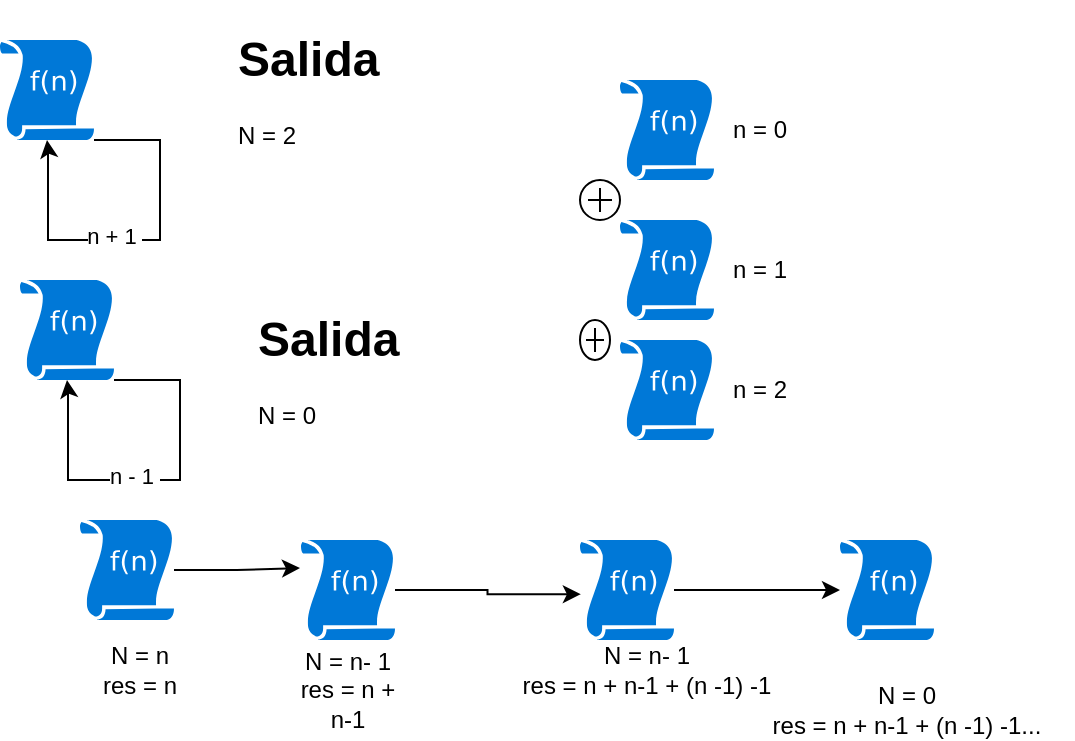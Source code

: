 <mxfile version="20.8.11" type="device"><diagram name="Página-1" id="SGlac0f4SMhlN8Rmogyw"><mxGraphModel dx="689" dy="260" grid="1" gridSize="10" guides="1" tooltips="1" connect="1" arrows="1" fold="1" page="1" pageScale="1" pageWidth="827" pageHeight="1169" math="0" shadow="0"><root><mxCell id="0"/><mxCell id="1" parent="0"/><mxCell id="q6-UtS63Y14amdUR8L6q-2" style="edgeStyle=orthogonalEdgeStyle;rounded=0;orthogonalLoop=1;jettySize=auto;html=1;entryX=0.5;entryY=1;entryDx=0;entryDy=0;entryPerimeter=0;" edge="1" parent="1" source="q6-UtS63Y14amdUR8L6q-1" target="q6-UtS63Y14amdUR8L6q-1"><mxGeometry relative="1" as="geometry"><mxPoint x="410" y="175" as="targetPoint"/><Array as="points"><mxPoint x="280" y="130"/><mxPoint x="280" y="180"/><mxPoint x="224" y="180"/><mxPoint x="224" y="134"/><mxPoint x="224" y="134"/></Array></mxGeometry></mxCell><mxCell id="q6-UtS63Y14amdUR8L6q-3" value="n + 1&amp;nbsp;" style="edgeLabel;html=1;align=center;verticalAlign=middle;resizable=0;points=[];" vertex="1" connectable="0" parent="q6-UtS63Y14amdUR8L6q-2"><mxGeometry x="0.126" y="-2" relative="1" as="geometry"><mxPoint as="offset"/></mxGeometry></mxCell><mxCell id="q6-UtS63Y14amdUR8L6q-1" value="" style="sketch=0;aspect=fixed;pointerEvents=1;shadow=0;dashed=0;html=1;strokeColor=none;labelPosition=center;verticalLabelPosition=bottom;verticalAlign=top;align=center;shape=mxgraph.mscae.enterprise.udf_function;fillColor=#0078D7;" vertex="1" parent="1"><mxGeometry x="200" y="80" width="47" height="50" as="geometry"/></mxCell><mxCell id="q6-UtS63Y14amdUR8L6q-4" value="&lt;h1&gt;&lt;span style=&quot;background-color: initial;&quot;&gt;Salida&lt;/span&gt;&lt;br&gt;&lt;/h1&gt;&lt;div&gt;N = 2&lt;/div&gt;" style="text;html=1;strokeColor=none;fillColor=none;spacing=5;spacingTop=-20;whiteSpace=wrap;overflow=hidden;rounded=0;" vertex="1" parent="1"><mxGeometry x="314" y="70" width="100" height="70" as="geometry"/></mxCell><mxCell id="q6-UtS63Y14amdUR8L6q-6" value="" style="sketch=0;aspect=fixed;pointerEvents=1;shadow=0;dashed=0;html=1;strokeColor=none;labelPosition=center;verticalLabelPosition=bottom;verticalAlign=top;align=center;shape=mxgraph.mscae.enterprise.udf_function;fillColor=#0078D7;" vertex="1" parent="1"><mxGeometry x="510" y="100" width="47" height="50" as="geometry"/></mxCell><mxCell id="q6-UtS63Y14amdUR8L6q-7" value="n = 0" style="text;html=1;strokeColor=none;fillColor=none;align=center;verticalAlign=middle;whiteSpace=wrap;rounded=0;" vertex="1" parent="1"><mxGeometry x="550" y="110" width="60" height="30" as="geometry"/></mxCell><mxCell id="q6-UtS63Y14amdUR8L6q-8" value="" style="sketch=0;aspect=fixed;pointerEvents=1;shadow=0;dashed=0;html=1;strokeColor=none;labelPosition=center;verticalLabelPosition=bottom;verticalAlign=top;align=center;shape=mxgraph.mscae.enterprise.udf_function;fillColor=#0078D7;" vertex="1" parent="1"><mxGeometry x="510" y="170" width="47" height="50" as="geometry"/></mxCell><mxCell id="q6-UtS63Y14amdUR8L6q-9" value="n = 1" style="text;html=1;strokeColor=none;fillColor=none;align=center;verticalAlign=middle;whiteSpace=wrap;rounded=0;" vertex="1" parent="1"><mxGeometry x="550" y="180" width="60" height="30" as="geometry"/></mxCell><mxCell id="q6-UtS63Y14amdUR8L6q-10" value="" style="sketch=0;aspect=fixed;pointerEvents=1;shadow=0;dashed=0;html=1;strokeColor=none;labelPosition=center;verticalLabelPosition=bottom;verticalAlign=top;align=center;shape=mxgraph.mscae.enterprise.udf_function;fillColor=#0078D7;" vertex="1" parent="1"><mxGeometry x="510" y="230" width="47" height="50" as="geometry"/></mxCell><mxCell id="q6-UtS63Y14amdUR8L6q-11" value="n = 2" style="text;html=1;strokeColor=none;fillColor=none;align=center;verticalAlign=middle;whiteSpace=wrap;rounded=0;" vertex="1" parent="1"><mxGeometry x="550" y="240" width="60" height="30" as="geometry"/></mxCell><mxCell id="q6-UtS63Y14amdUR8L6q-13" value="" style="verticalLabelPosition=bottom;shadow=0;dashed=0;align=center;html=1;verticalAlign=top;shape=mxgraph.electrical.abstract.summation_point;" vertex="1" parent="1"><mxGeometry x="490" y="150" width="20" height="20" as="geometry"/></mxCell><mxCell id="q6-UtS63Y14amdUR8L6q-14" value="" style="verticalLabelPosition=bottom;shadow=0;dashed=0;align=center;html=1;verticalAlign=top;shape=mxgraph.electrical.abstract.summation_point;" vertex="1" parent="1"><mxGeometry x="490" y="220" width="15" height="20" as="geometry"/></mxCell><mxCell id="q6-UtS63Y14amdUR8L6q-16" style="edgeStyle=orthogonalEdgeStyle;rounded=0;orthogonalLoop=1;jettySize=auto;html=1;entryX=0.5;entryY=1;entryDx=0;entryDy=0;entryPerimeter=0;" edge="1" source="q6-UtS63Y14amdUR8L6q-18" target="q6-UtS63Y14amdUR8L6q-18" parent="1"><mxGeometry relative="1" as="geometry"><mxPoint x="420" y="295" as="targetPoint"/><Array as="points"><mxPoint x="290" y="250"/><mxPoint x="290" y="300"/><mxPoint x="234" y="300"/><mxPoint x="234" y="254"/><mxPoint x="234" y="254"/></Array></mxGeometry></mxCell><mxCell id="q6-UtS63Y14amdUR8L6q-17" value="n - 1&amp;nbsp;" style="edgeLabel;html=1;align=center;verticalAlign=middle;resizable=0;points=[];" vertex="1" connectable="0" parent="q6-UtS63Y14amdUR8L6q-16"><mxGeometry x="0.126" y="-2" relative="1" as="geometry"><mxPoint as="offset"/></mxGeometry></mxCell><mxCell id="q6-UtS63Y14amdUR8L6q-18" value="" style="sketch=0;aspect=fixed;pointerEvents=1;shadow=0;dashed=0;html=1;strokeColor=none;labelPosition=center;verticalLabelPosition=bottom;verticalAlign=top;align=center;shape=mxgraph.mscae.enterprise.udf_function;fillColor=#0078D7;" vertex="1" parent="1"><mxGeometry x="210" y="200" width="47" height="50" as="geometry"/></mxCell><mxCell id="q6-UtS63Y14amdUR8L6q-19" value="&lt;h1&gt;&lt;span style=&quot;background-color: initial;&quot;&gt;Salida&lt;/span&gt;&lt;br&gt;&lt;/h1&gt;&lt;div&gt;N = 0&lt;/div&gt;" style="text;html=1;strokeColor=none;fillColor=none;spacing=5;spacingTop=-20;whiteSpace=wrap;overflow=hidden;rounded=0;" vertex="1" parent="1"><mxGeometry x="324" y="210" width="100" height="70" as="geometry"/></mxCell><mxCell id="q6-UtS63Y14amdUR8L6q-24" style="edgeStyle=orthogonalEdgeStyle;rounded=0;orthogonalLoop=1;jettySize=auto;html=1;" edge="1" parent="1" source="q6-UtS63Y14amdUR8L6q-20"><mxGeometry relative="1" as="geometry"><mxPoint x="350" y="344" as="targetPoint"/></mxGeometry></mxCell><mxCell id="q6-UtS63Y14amdUR8L6q-20" value="" style="sketch=0;aspect=fixed;pointerEvents=1;shadow=0;dashed=0;html=1;strokeColor=none;labelPosition=center;verticalLabelPosition=bottom;verticalAlign=top;align=center;shape=mxgraph.mscae.enterprise.udf_function;fillColor=#0078D7;" vertex="1" parent="1"><mxGeometry x="240" y="320" width="47" height="50" as="geometry"/></mxCell><mxCell id="q6-UtS63Y14amdUR8L6q-21" value="N = n&lt;br&gt;res = n" style="text;html=1;strokeColor=none;fillColor=none;align=center;verticalAlign=middle;whiteSpace=wrap;rounded=0;" vertex="1" parent="1"><mxGeometry x="240" y="380" width="60" height="30" as="geometry"/></mxCell><mxCell id="q6-UtS63Y14amdUR8L6q-25" style="edgeStyle=orthogonalEdgeStyle;rounded=0;orthogonalLoop=1;jettySize=auto;html=1;entryX=0.009;entryY=0.542;entryDx=0;entryDy=0;entryPerimeter=0;" edge="1" parent="1" source="q6-UtS63Y14amdUR8L6q-22" target="q6-UtS63Y14amdUR8L6q-26"><mxGeometry relative="1" as="geometry"><mxPoint x="480" y="355" as="targetPoint"/></mxGeometry></mxCell><mxCell id="q6-UtS63Y14amdUR8L6q-22" value="" style="sketch=0;aspect=fixed;pointerEvents=1;shadow=0;dashed=0;html=1;strokeColor=none;labelPosition=center;verticalLabelPosition=bottom;verticalAlign=top;align=center;shape=mxgraph.mscae.enterprise.udf_function;fillColor=#0078D7;" vertex="1" parent="1"><mxGeometry x="350.5" y="330" width="47" height="50" as="geometry"/></mxCell><mxCell id="q6-UtS63Y14amdUR8L6q-23" value="N = n- 1&lt;br&gt;res = n + n-1" style="text;html=1;strokeColor=none;fillColor=none;align=center;verticalAlign=middle;whiteSpace=wrap;rounded=0;" vertex="1" parent="1"><mxGeometry x="344" y="390" width="60" height="30" as="geometry"/></mxCell><mxCell id="q6-UtS63Y14amdUR8L6q-29" style="edgeStyle=orthogonalEdgeStyle;rounded=0;orthogonalLoop=1;jettySize=auto;html=1;" edge="1" parent="1" source="q6-UtS63Y14amdUR8L6q-26"><mxGeometry relative="1" as="geometry"><mxPoint x="620" y="355" as="targetPoint"/></mxGeometry></mxCell><mxCell id="q6-UtS63Y14amdUR8L6q-26" value="" style="sketch=0;aspect=fixed;pointerEvents=1;shadow=0;dashed=0;html=1;strokeColor=none;labelPosition=center;verticalLabelPosition=bottom;verticalAlign=top;align=center;shape=mxgraph.mscae.enterprise.udf_function;fillColor=#0078D7;" vertex="1" parent="1"><mxGeometry x="490" y="330" width="47" height="50" as="geometry"/></mxCell><mxCell id="q6-UtS63Y14amdUR8L6q-28" value="N = n- 1&lt;br&gt;res = n + n-1 + (n -1) -1" style="text;html=1;strokeColor=none;fillColor=none;align=center;verticalAlign=middle;whiteSpace=wrap;rounded=0;" vertex="1" parent="1"><mxGeometry x="440" y="390" width="166.5" height="10" as="geometry"/></mxCell><mxCell id="q6-UtS63Y14amdUR8L6q-30" value="" style="sketch=0;aspect=fixed;pointerEvents=1;shadow=0;dashed=0;html=1;strokeColor=none;labelPosition=center;verticalLabelPosition=bottom;verticalAlign=top;align=center;shape=mxgraph.mscae.enterprise.udf_function;fillColor=#0078D7;" vertex="1" parent="1"><mxGeometry x="620" y="330" width="47" height="50" as="geometry"/></mxCell><mxCell id="q6-UtS63Y14amdUR8L6q-31" value="N = 0&lt;br&gt;res = n + n-1 + (n -1) -1..." style="text;html=1;strokeColor=none;fillColor=none;align=center;verticalAlign=middle;whiteSpace=wrap;rounded=0;" vertex="1" parent="1"><mxGeometry x="570" y="410" width="166.5" height="10" as="geometry"/></mxCell></root></mxGraphModel></diagram></mxfile>